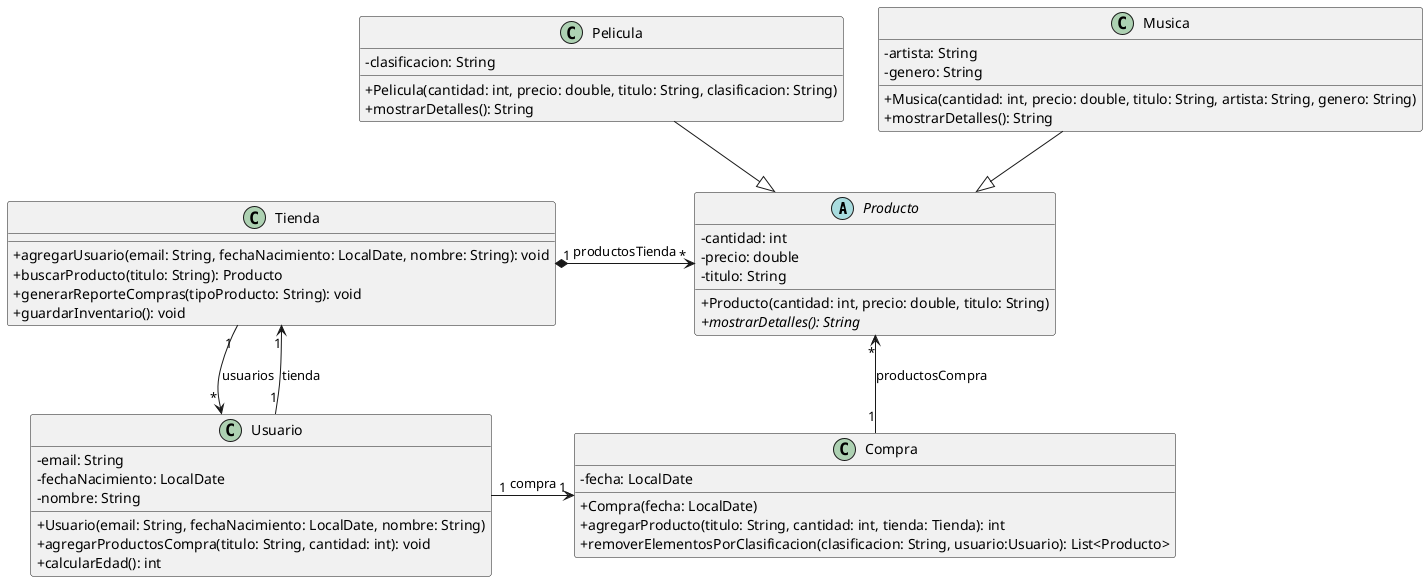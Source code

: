 @startuml
skinparam classAttributeIconSize 0

abstract class Producto {
    - cantidad: int
    - precio: double
    - titulo: String

    + Producto(cantidad: int, precio: double, titulo: String)
    + {abstract} mostrarDetalles(): String

}

class Pelicula  {
    - clasificacion: String

    + Pelicula(cantidad: int, precio: double, titulo: String, clasificacion: String)
    + mostrarDetalles(): String
}

class Musica {
    - artista: String
    - genero: String

    + Musica(cantidad: int, precio: double, titulo: String, artista: String, genero: String)
    + mostrarDetalles(): String
}

class Compra {
    - fecha: LocalDate

    + Compra(fecha: LocalDate)
    + agregarProducto(titulo: String, cantidad: int, tienda: Tienda): int
    + removerElementosPorClasificacion(clasificacion: String, usuario:Usuario): List<Producto>

}

class Usuario {
   - email: String
   - fechaNacimiento: LocalDate
   - nombre: String

    + Usuario(email: String, fechaNacimiento: LocalDate, nombre: String)
    + agregarProductosCompra(titulo: String, cantidad: int): void
    + calcularEdad(): int
}

class Tienda {
    + agregarUsuario(email: String, fechaNacimiento: LocalDate, nombre: String): void
    + buscarProducto(titulo: String): Producto
    + generarReporteCompras(tipoProducto: String): void
    + guardarInventario(): void
}

' Relaciones
skinparam groupInheritance 1
Pelicula --|> Producto
Musica --|> Producto

Usuario "1" -right> "1" Compra : compra
Compra "1" -up-> "*" Producto : productosCompra
Tienda "1" -down-> "*" Usuario : usuarios
Usuario "1" -up-> "1" Tienda : tienda
Tienda "1" *-> "*" Producto : productosTienda

@enduml